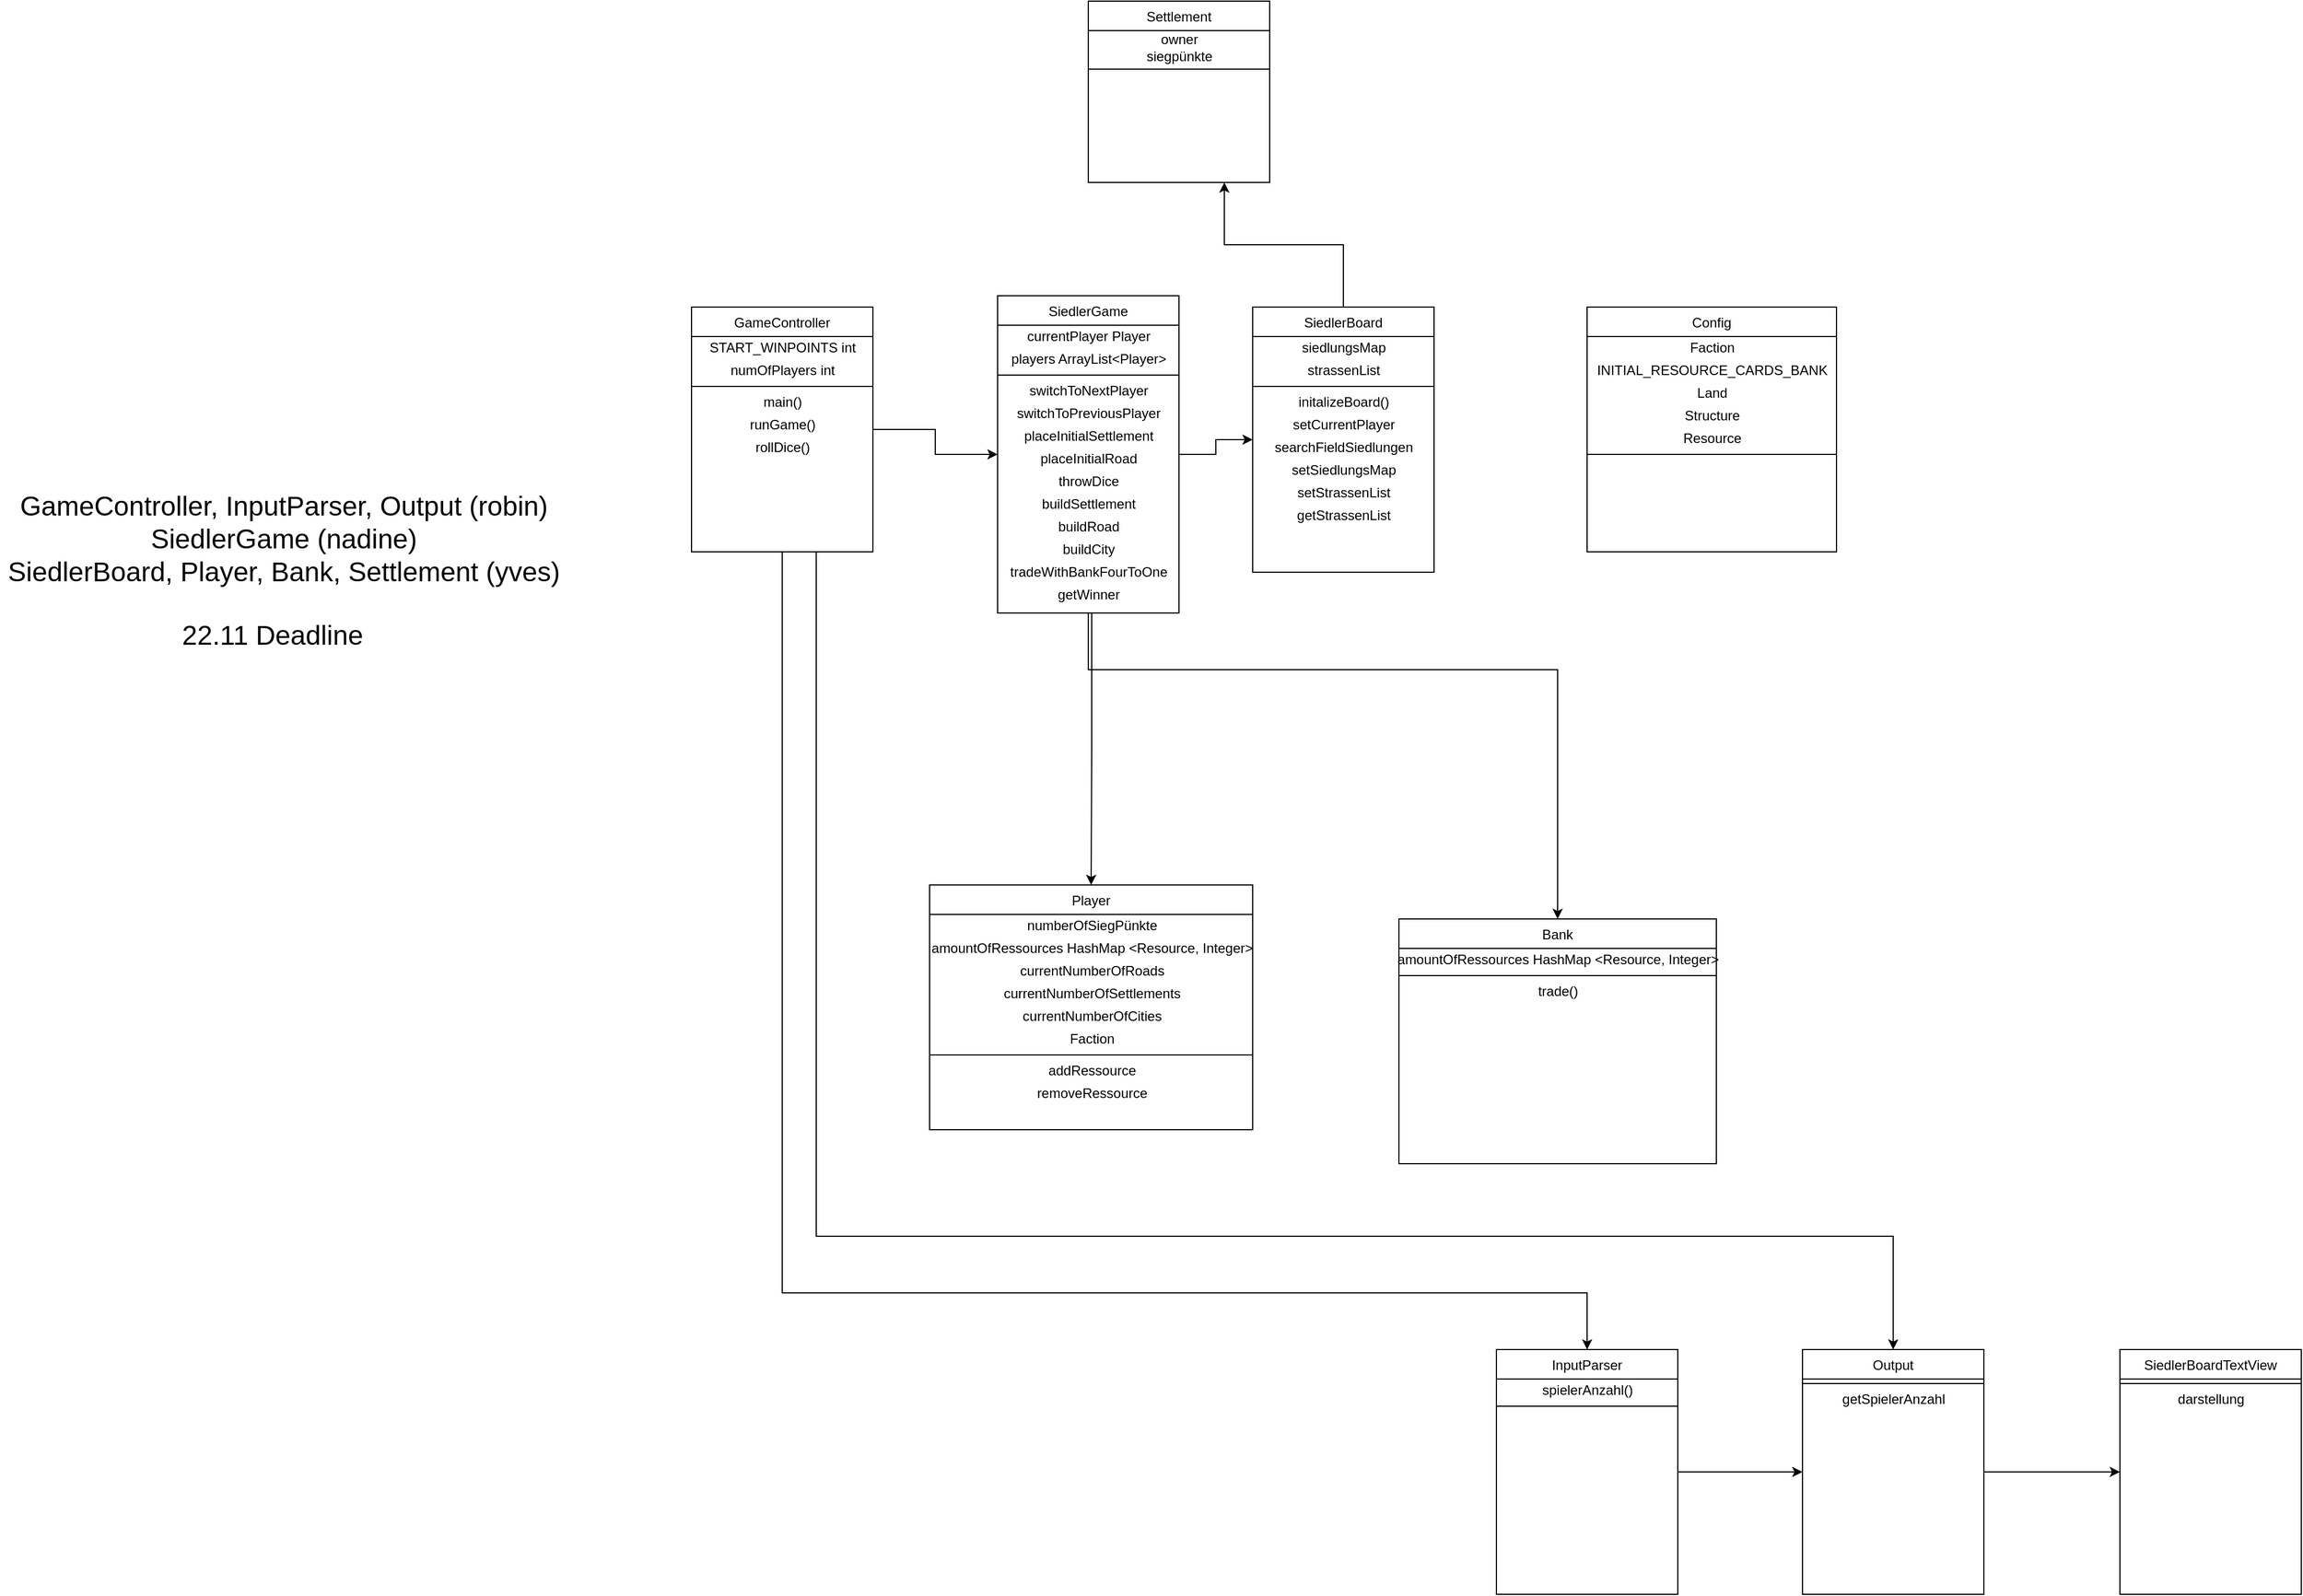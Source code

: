 <mxfile version="13.9.8" type="device"><diagram id="C5RBs43oDa-KdzZeNtuy" name="Page-1"><mxGraphModel dx="3529" dy="2484" grid="1" gridSize="10" guides="1" tooltips="1" connect="1" arrows="1" fold="1" page="1" pageScale="1" pageWidth="827" pageHeight="1169" math="0" shadow="0"><root><mxCell id="WIyWlLk6GJQsqaUBKTNV-0"/><mxCell id="WIyWlLk6GJQsqaUBKTNV-1" parent="WIyWlLk6GJQsqaUBKTNV-0"/><mxCell id="j7lORVYNSwCHHhOs77a--52" style="edgeStyle=orthogonalEdgeStyle;rounded=0;orthogonalLoop=1;jettySize=auto;html=1;entryX=0;entryY=0.5;entryDx=0;entryDy=0;" parent="WIyWlLk6GJQsqaUBKTNV-1" source="zkfFHV4jXpPFQw0GAbJ--17" target="j7lORVYNSwCHHhOs77a--0" edge="1"><mxGeometry relative="1" as="geometry"/></mxCell><mxCell id="j7lORVYNSwCHHhOs77a--72" style="edgeStyle=orthogonalEdgeStyle;rounded=0;orthogonalLoop=1;jettySize=auto;html=1;entryX=0.5;entryY=0;entryDx=0;entryDy=0;" parent="WIyWlLk6GJQsqaUBKTNV-1" source="zkfFHV4jXpPFQw0GAbJ--17" target="j7lORVYNSwCHHhOs77a--10" edge="1"><mxGeometry relative="1" as="geometry"><Array as="points"><mxPoint x="143" y="440"/><mxPoint x="143" y="440"/></Array></mxGeometry></mxCell><mxCell id="13JMkn1mWlD2eBt8-UcK-21" style="edgeStyle=orthogonalEdgeStyle;rounded=0;orthogonalLoop=1;jettySize=auto;html=1;entryX=0.5;entryY=0;entryDx=0;entryDy=0;" edge="1" parent="WIyWlLk6GJQsqaUBKTNV-1" source="zkfFHV4jXpPFQw0GAbJ--17" target="j7lORVYNSwCHHhOs77a--31"><mxGeometry relative="1" as="geometry"><Array as="points"><mxPoint x="140" y="370"/><mxPoint x="554" y="370"/></Array></mxGeometry></mxCell><mxCell id="zkfFHV4jXpPFQw0GAbJ--17" value="SiedlerGame" style="swimlane;fontStyle=0;align=center;verticalAlign=top;childLayout=stackLayout;horizontal=1;startSize=26;horizontalStack=0;resizeParent=1;resizeLast=0;collapsible=1;marginBottom=0;rounded=0;shadow=0;strokeWidth=1;" parent="WIyWlLk6GJQsqaUBKTNV-1" vertex="1"><mxGeometry x="60" y="40" width="160" height="280" as="geometry"><mxRectangle x="550" y="140" width="160" height="26" as="alternateBounds"/></mxGeometry></mxCell><mxCell id="j7lORVYNSwCHHhOs77a--71" value="currentPlayer Player" style="text;html=1;align=center;verticalAlign=middle;resizable=0;points=[];autosize=1;" parent="zkfFHV4jXpPFQw0GAbJ--17" vertex="1"><mxGeometry y="26" width="160" height="20" as="geometry"/></mxCell><mxCell id="j7lORVYNSwCHHhOs77a--73" value="&lt;div&gt;players ArrayList&amp;lt;Player&amp;gt;&lt;br&gt;&lt;/div&gt;" style="text;html=1;align=center;verticalAlign=middle;resizable=0;points=[];autosize=1;" parent="zkfFHV4jXpPFQw0GAbJ--17" vertex="1"><mxGeometry y="46" width="160" height="20" as="geometry"/></mxCell><mxCell id="zkfFHV4jXpPFQw0GAbJ--23" value="" style="line;html=1;strokeWidth=1;align=left;verticalAlign=middle;spacingTop=-1;spacingLeft=3;spacingRight=3;rotatable=0;labelPosition=right;points=[];portConstraint=eastwest;" parent="zkfFHV4jXpPFQw0GAbJ--17" vertex="1"><mxGeometry y="66" width="160" height="8" as="geometry"/></mxCell><mxCell id="j7lORVYNSwCHHhOs77a--7" value="switchToNextPlayer" style="text;html=1;align=center;verticalAlign=middle;resizable=0;points=[];autosize=1;" parent="zkfFHV4jXpPFQw0GAbJ--17" vertex="1"><mxGeometry y="74" width="160" height="20" as="geometry"/></mxCell><mxCell id="j7lORVYNSwCHHhOs77a--67" value="switchToPreviousPlayer" style="text;html=1;align=center;verticalAlign=middle;resizable=0;points=[];autosize=1;" parent="zkfFHV4jXpPFQw0GAbJ--17" vertex="1"><mxGeometry y="94" width="160" height="20" as="geometry"/></mxCell><mxCell id="j7lORVYNSwCHHhOs77a--75" value="placeInitialSettlement" style="text;html=1;align=center;verticalAlign=middle;resizable=0;points=[];autosize=1;" parent="zkfFHV4jXpPFQw0GAbJ--17" vertex="1"><mxGeometry y="114" width="160" height="20" as="geometry"/></mxCell><mxCell id="j7lORVYNSwCHHhOs77a--84" value="placeInitialRoad" style="text;html=1;align=center;verticalAlign=middle;resizable=0;points=[];autosize=1;" parent="zkfFHV4jXpPFQw0GAbJ--17" vertex="1"><mxGeometry y="134" width="160" height="20" as="geometry"/></mxCell><mxCell id="j7lORVYNSwCHHhOs77a--88" value="throwDice" style="text;html=1;align=center;verticalAlign=middle;resizable=0;points=[];autosize=1;" parent="zkfFHV4jXpPFQw0GAbJ--17" vertex="1"><mxGeometry y="154" width="160" height="20" as="geometry"/></mxCell><mxCell id="13JMkn1mWlD2eBt8-UcK-12" value="buildSettlement" style="text;html=1;align=center;verticalAlign=middle;resizable=0;points=[];autosize=1;" vertex="1" parent="zkfFHV4jXpPFQw0GAbJ--17"><mxGeometry y="174" width="160" height="20" as="geometry"/></mxCell><mxCell id="13JMkn1mWlD2eBt8-UcK-13" value="buildRoad" style="text;html=1;align=center;verticalAlign=middle;resizable=0;points=[];autosize=1;" vertex="1" parent="zkfFHV4jXpPFQw0GAbJ--17"><mxGeometry y="194" width="160" height="20" as="geometry"/></mxCell><mxCell id="13JMkn1mWlD2eBt8-UcK-14" value="buildCity" style="text;html=1;align=center;verticalAlign=middle;resizable=0;points=[];autosize=1;" vertex="1" parent="zkfFHV4jXpPFQw0GAbJ--17"><mxGeometry y="214" width="160" height="20" as="geometry"/></mxCell><mxCell id="13JMkn1mWlD2eBt8-UcK-20" value="tradeWithBankFourToOne" style="text;html=1;align=center;verticalAlign=middle;resizable=0;points=[];autosize=1;" vertex="1" parent="zkfFHV4jXpPFQw0GAbJ--17"><mxGeometry y="234" width="160" height="20" as="geometry"/></mxCell><mxCell id="13JMkn1mWlD2eBt8-UcK-26" value="getWinner" style="text;html=1;align=center;verticalAlign=middle;resizable=0;points=[];autosize=1;" vertex="1" parent="zkfFHV4jXpPFQw0GAbJ--17"><mxGeometry y="254" width="160" height="20" as="geometry"/></mxCell><mxCell id="13JMkn1mWlD2eBt8-UcK-43" style="edgeStyle=orthogonalEdgeStyle;rounded=0;orthogonalLoop=1;jettySize=auto;html=1;entryX=0.75;entryY=1;entryDx=0;entryDy=0;" edge="1" parent="WIyWlLk6GJQsqaUBKTNV-1" source="j7lORVYNSwCHHhOs77a--0" target="13JMkn1mWlD2eBt8-UcK-37"><mxGeometry relative="1" as="geometry"/></mxCell><mxCell id="j7lORVYNSwCHHhOs77a--0" value="SiedlerBoard" style="swimlane;fontStyle=0;align=center;verticalAlign=top;childLayout=stackLayout;horizontal=1;startSize=26;horizontalStack=0;resizeParent=1;resizeLast=0;collapsible=1;marginBottom=0;rounded=0;shadow=0;strokeWidth=1;" parent="WIyWlLk6GJQsqaUBKTNV-1" vertex="1"><mxGeometry x="285" y="50" width="160" height="234" as="geometry"><mxRectangle x="550" y="140" width="160" height="26" as="alternateBounds"/></mxGeometry></mxCell><mxCell id="13JMkn1mWlD2eBt8-UcK-3" value="siedlungsMap" style="text;html=1;align=center;verticalAlign=middle;resizable=0;points=[];autosize=1;" vertex="1" parent="j7lORVYNSwCHHhOs77a--0"><mxGeometry y="26" width="160" height="20" as="geometry"/></mxCell><mxCell id="13JMkn1mWlD2eBt8-UcK-4" value="strassenList" style="text;html=1;align=center;verticalAlign=middle;resizable=0;points=[];autosize=1;" vertex="1" parent="j7lORVYNSwCHHhOs77a--0"><mxGeometry y="46" width="160" height="20" as="geometry"/></mxCell><mxCell id="j7lORVYNSwCHHhOs77a--1" value="" style="line;html=1;strokeWidth=1;align=left;verticalAlign=middle;spacingTop=-1;spacingLeft=3;spacingRight=3;rotatable=0;labelPosition=right;points=[];portConstraint=eastwest;" parent="j7lORVYNSwCHHhOs77a--0" vertex="1"><mxGeometry y="66" width="160" height="8" as="geometry"/></mxCell><mxCell id="j7lORVYNSwCHHhOs77a--43" value="initalizeBoard()" style="text;html=1;align=center;verticalAlign=middle;resizable=0;points=[];autosize=1;" parent="j7lORVYNSwCHHhOs77a--0" vertex="1"><mxGeometry y="74" width="160" height="20" as="geometry"/></mxCell><mxCell id="j7lORVYNSwCHHhOs77a--74" value="setCurrentPlayer" style="text;html=1;align=center;verticalAlign=middle;resizable=0;points=[];autosize=1;" parent="j7lORVYNSwCHHhOs77a--0" vertex="1"><mxGeometry y="94" width="160" height="20" as="geometry"/></mxCell><mxCell id="j7lORVYNSwCHHhOs77a--91" value="searchFieldSiedlungen" style="text;html=1;align=center;verticalAlign=middle;resizable=0;points=[];autosize=1;" parent="j7lORVYNSwCHHhOs77a--0" vertex="1"><mxGeometry y="114" width="160" height="20" as="geometry"/></mxCell><mxCell id="13JMkn1mWlD2eBt8-UcK-22" value="setSiedlungsMap" style="text;html=1;align=center;verticalAlign=middle;resizable=0;points=[];autosize=1;" vertex="1" parent="j7lORVYNSwCHHhOs77a--0"><mxGeometry y="134" width="160" height="20" as="geometry"/></mxCell><mxCell id="13JMkn1mWlD2eBt8-UcK-23" value="setStrassenList" style="text;html=1;align=center;verticalAlign=middle;resizable=0;points=[];autosize=1;" vertex="1" parent="j7lORVYNSwCHHhOs77a--0"><mxGeometry y="154" width="160" height="20" as="geometry"/></mxCell><mxCell id="13JMkn1mWlD2eBt8-UcK-25" value="getStrassenList" style="text;html=1;align=center;verticalAlign=middle;resizable=0;points=[];autosize=1;" vertex="1" parent="j7lORVYNSwCHHhOs77a--0"><mxGeometry y="174" width="160" height="20" as="geometry"/></mxCell><mxCell id="j7lORVYNSwCHHhOs77a--2" value="Config" style="swimlane;fontStyle=0;align=center;verticalAlign=top;childLayout=stackLayout;horizontal=1;startSize=26;horizontalStack=0;resizeParent=1;resizeLast=0;collapsible=1;marginBottom=0;rounded=0;shadow=0;strokeWidth=1;" parent="WIyWlLk6GJQsqaUBKTNV-1" vertex="1"><mxGeometry x="580" y="50" width="220" height="216" as="geometry"><mxRectangle x="550" y="140" width="160" height="26" as="alternateBounds"/></mxGeometry></mxCell><mxCell id="13JMkn1mWlD2eBt8-UcK-17" value="Faction" style="text;html=1;align=center;verticalAlign=middle;resizable=0;points=[];autosize=1;" vertex="1" parent="j7lORVYNSwCHHhOs77a--2"><mxGeometry y="26" width="220" height="20" as="geometry"/></mxCell><mxCell id="13JMkn1mWlD2eBt8-UcK-16" value="INITIAL_RESOURCE_CARDS_BANK" style="text;html=1;align=center;verticalAlign=middle;resizable=0;points=[];autosize=1;" vertex="1" parent="j7lORVYNSwCHHhOs77a--2"><mxGeometry y="46" width="220" height="20" as="geometry"/></mxCell><mxCell id="13JMkn1mWlD2eBt8-UcK-19" value="Land" style="text;html=1;align=center;verticalAlign=middle;resizable=0;points=[];autosize=1;" vertex="1" parent="j7lORVYNSwCHHhOs77a--2"><mxGeometry y="66" width="220" height="20" as="geometry"/></mxCell><mxCell id="13JMkn1mWlD2eBt8-UcK-24" value="Structure" style="text;html=1;align=center;verticalAlign=middle;resizable=0;points=[];autosize=1;" vertex="1" parent="j7lORVYNSwCHHhOs77a--2"><mxGeometry y="86" width="220" height="20" as="geometry"/></mxCell><mxCell id="13JMkn1mWlD2eBt8-UcK-18" value="Resource" style="text;html=1;align=center;verticalAlign=middle;resizable=0;points=[];autosize=1;" vertex="1" parent="j7lORVYNSwCHHhOs77a--2"><mxGeometry y="106" width="220" height="20" as="geometry"/></mxCell><mxCell id="j7lORVYNSwCHHhOs77a--3" value="" style="line;html=1;strokeWidth=1;align=left;verticalAlign=middle;spacingTop=-1;spacingLeft=3;spacingRight=3;rotatable=0;labelPosition=right;points=[];portConstraint=eastwest;" parent="j7lORVYNSwCHHhOs77a--2" vertex="1"><mxGeometry y="126" width="220" height="8" as="geometry"/></mxCell><mxCell id="j7lORVYNSwCHHhOs77a--4" value="SiedlerBoardTextView" style="swimlane;fontStyle=0;align=center;verticalAlign=top;childLayout=stackLayout;horizontal=1;startSize=26;horizontalStack=0;resizeParent=1;resizeLast=0;collapsible=1;marginBottom=0;rounded=0;shadow=0;strokeWidth=1;" parent="WIyWlLk6GJQsqaUBKTNV-1" vertex="1"><mxGeometry x="1050" y="970" width="160" height="216" as="geometry"><mxRectangle x="550" y="140" width="160" height="26" as="alternateBounds"/></mxGeometry></mxCell><mxCell id="j7lORVYNSwCHHhOs77a--5" value="" style="line;html=1;strokeWidth=1;align=left;verticalAlign=middle;spacingTop=-1;spacingLeft=3;spacingRight=3;rotatable=0;labelPosition=right;points=[];portConstraint=eastwest;" parent="j7lORVYNSwCHHhOs77a--4" vertex="1"><mxGeometry y="26" width="160" height="8" as="geometry"/></mxCell><mxCell id="j7lORVYNSwCHHhOs77a--9" value="darstellung" style="text;html=1;align=center;verticalAlign=middle;resizable=0;points=[];autosize=1;" parent="j7lORVYNSwCHHhOs77a--4" vertex="1"><mxGeometry y="34" width="160" height="20" as="geometry"/></mxCell><mxCell id="j7lORVYNSwCHHhOs77a--10" value="Player" style="swimlane;fontStyle=0;align=center;verticalAlign=top;childLayout=stackLayout;horizontal=1;startSize=26;horizontalStack=0;resizeParent=1;resizeLast=0;collapsible=1;marginBottom=0;rounded=0;shadow=0;strokeWidth=1;" parent="WIyWlLk6GJQsqaUBKTNV-1" vertex="1"><mxGeometry y="560" width="285" height="216" as="geometry"><mxRectangle x="550" y="140" width="160" height="26" as="alternateBounds"/></mxGeometry></mxCell><mxCell id="j7lORVYNSwCHHhOs77a--28" value="numberOfSiegPünkte" style="text;html=1;align=center;verticalAlign=middle;resizable=0;points=[];autosize=1;" parent="j7lORVYNSwCHHhOs77a--10" vertex="1"><mxGeometry y="26" width="285" height="20" as="geometry"/></mxCell><mxCell id="j7lORVYNSwCHHhOs77a--29" value="amountOfRessources HashMap &amp;lt;Resource, Integer&amp;gt;" style="text;html=1;align=center;verticalAlign=middle;resizable=0;points=[];autosize=1;" parent="j7lORVYNSwCHHhOs77a--10" vertex="1"><mxGeometry y="46" width="285" height="20" as="geometry"/></mxCell><mxCell id="13JMkn1mWlD2eBt8-UcK-7" value="currentNumberOfRoads" style="text;html=1;align=center;verticalAlign=middle;resizable=0;points=[];autosize=1;" vertex="1" parent="j7lORVYNSwCHHhOs77a--10"><mxGeometry y="66" width="285" height="20" as="geometry"/></mxCell><mxCell id="13JMkn1mWlD2eBt8-UcK-8" value="currentNumberOfSettlements" style="text;html=1;align=center;verticalAlign=middle;resizable=0;points=[];autosize=1;" vertex="1" parent="j7lORVYNSwCHHhOs77a--10"><mxGeometry y="86" width="285" height="20" as="geometry"/></mxCell><mxCell id="13JMkn1mWlD2eBt8-UcK-9" value="currentNumberOfCities" style="text;html=1;align=center;verticalAlign=middle;resizable=0;points=[];autosize=1;" vertex="1" parent="j7lORVYNSwCHHhOs77a--10"><mxGeometry y="106" width="285" height="20" as="geometry"/></mxCell><mxCell id="j7lORVYNSwCHHhOs77a--87" value="Faction" style="text;html=1;align=center;verticalAlign=middle;resizable=0;points=[];autosize=1;" parent="j7lORVYNSwCHHhOs77a--10" vertex="1"><mxGeometry y="126" width="285" height="20" as="geometry"/></mxCell><mxCell id="j7lORVYNSwCHHhOs77a--11" value="" style="line;html=1;strokeWidth=1;align=left;verticalAlign=middle;spacingTop=-1;spacingLeft=3;spacingRight=3;rotatable=0;labelPosition=right;points=[];portConstraint=eastwest;" parent="j7lORVYNSwCHHhOs77a--10" vertex="1"><mxGeometry y="146" width="285" height="8" as="geometry"/></mxCell><mxCell id="j7lORVYNSwCHHhOs77a--85" value="addRessource" style="text;html=1;align=center;verticalAlign=middle;resizable=0;points=[];autosize=1;" parent="j7lORVYNSwCHHhOs77a--10" vertex="1"><mxGeometry y="154" width="285" height="20" as="geometry"/></mxCell><mxCell id="j7lORVYNSwCHHhOs77a--86" value="removeRessource" style="text;html=1;align=center;verticalAlign=middle;resizable=0;points=[];autosize=1;" parent="j7lORVYNSwCHHhOs77a--10" vertex="1"><mxGeometry y="174" width="285" height="20" as="geometry"/></mxCell><mxCell id="j7lORVYNSwCHHhOs77a--31" value="Bank" style="swimlane;fontStyle=0;align=center;verticalAlign=top;childLayout=stackLayout;horizontal=1;startSize=26;horizontalStack=0;resizeParent=1;resizeLast=0;collapsible=1;marginBottom=0;rounded=0;shadow=0;strokeWidth=1;" parent="WIyWlLk6GJQsqaUBKTNV-1" vertex="1"><mxGeometry x="414" y="590" width="280" height="216" as="geometry"><mxRectangle x="550" y="140" width="160" height="26" as="alternateBounds"/></mxGeometry></mxCell><mxCell id="j7lORVYNSwCHHhOs77a--33" value="amountOfRessources HashMap &amp;lt;Resource, Integer&amp;gt;" style="text;html=1;align=center;verticalAlign=middle;resizable=0;points=[];autosize=1;" parent="j7lORVYNSwCHHhOs77a--31" vertex="1"><mxGeometry y="26" width="280" height="20" as="geometry"/></mxCell><mxCell id="j7lORVYNSwCHHhOs77a--32" value="" style="line;html=1;strokeWidth=1;align=left;verticalAlign=middle;spacingTop=-1;spacingLeft=3;spacingRight=3;rotatable=0;labelPosition=right;points=[];portConstraint=eastwest;" parent="j7lORVYNSwCHHhOs77a--31" vertex="1"><mxGeometry y="46" width="280" height="8" as="geometry"/></mxCell><mxCell id="j7lORVYNSwCHHhOs77a--37" value="trade()" style="text;html=1;align=center;verticalAlign=middle;resizable=0;points=[];autosize=1;" parent="j7lORVYNSwCHHhOs77a--31" vertex="1"><mxGeometry y="54" width="280" height="20" as="geometry"/></mxCell><mxCell id="13JMkn1mWlD2eBt8-UcK-30" style="edgeStyle=orthogonalEdgeStyle;rounded=0;orthogonalLoop=1;jettySize=auto;html=1;entryX=0;entryY=0.5;entryDx=0;entryDy=0;" edge="1" parent="WIyWlLk6GJQsqaUBKTNV-1" source="j7lORVYNSwCHHhOs77a--39" target="j7lORVYNSwCHHhOs77a--4"><mxGeometry relative="1" as="geometry"/></mxCell><mxCell id="j7lORVYNSwCHHhOs77a--39" value="Output" style="swimlane;fontStyle=0;align=center;verticalAlign=top;childLayout=stackLayout;horizontal=1;startSize=26;horizontalStack=0;resizeParent=1;resizeLast=0;collapsible=1;marginBottom=0;rounded=0;shadow=0;strokeWidth=1;" parent="WIyWlLk6GJQsqaUBKTNV-1" vertex="1"><mxGeometry x="770" y="970" width="160" height="216" as="geometry"><mxRectangle x="550" y="140" width="160" height="26" as="alternateBounds"/></mxGeometry></mxCell><mxCell id="j7lORVYNSwCHHhOs77a--40" value="" style="line;html=1;strokeWidth=1;align=left;verticalAlign=middle;spacingTop=-1;spacingLeft=3;spacingRight=3;rotatable=0;labelPosition=right;points=[];portConstraint=eastwest;" parent="j7lORVYNSwCHHhOs77a--39" vertex="1"><mxGeometry y="26" width="160" height="8" as="geometry"/></mxCell><mxCell id="j7lORVYNSwCHHhOs77a--62" value="getSpielerAnzahl" style="text;html=1;align=center;verticalAlign=middle;resizable=0;points=[];autosize=1;" parent="j7lORVYNSwCHHhOs77a--39" vertex="1"><mxGeometry y="34" width="160" height="20" as="geometry"/></mxCell><mxCell id="13JMkn1mWlD2eBt8-UcK-28" style="edgeStyle=orthogonalEdgeStyle;rounded=0;orthogonalLoop=1;jettySize=auto;html=1;entryX=0;entryY=0.5;entryDx=0;entryDy=0;" edge="1" parent="WIyWlLk6GJQsqaUBKTNV-1" source="j7lORVYNSwCHHhOs77a--41" target="j7lORVYNSwCHHhOs77a--39"><mxGeometry relative="1" as="geometry"/></mxCell><mxCell id="j7lORVYNSwCHHhOs77a--41" value="InputParser" style="swimlane;fontStyle=0;align=center;verticalAlign=top;childLayout=stackLayout;horizontal=1;startSize=26;horizontalStack=0;resizeParent=1;resizeLast=0;collapsible=1;marginBottom=0;rounded=0;shadow=0;strokeWidth=1;" parent="WIyWlLk6GJQsqaUBKTNV-1" vertex="1"><mxGeometry x="500" y="970" width="160" height="216" as="geometry"><mxRectangle x="550" y="140" width="160" height="26" as="alternateBounds"/></mxGeometry></mxCell><mxCell id="j7lORVYNSwCHHhOs77a--59" value="spielerAnzahl()" style="text;html=1;align=center;verticalAlign=middle;resizable=0;points=[];autosize=1;" parent="j7lORVYNSwCHHhOs77a--41" vertex="1"><mxGeometry y="26" width="160" height="20" as="geometry"/></mxCell><mxCell id="j7lORVYNSwCHHhOs77a--42" value="" style="line;html=1;strokeWidth=1;align=left;verticalAlign=middle;spacingTop=-1;spacingLeft=3;spacingRight=3;rotatable=0;labelPosition=right;points=[];portConstraint=eastwest;" parent="j7lORVYNSwCHHhOs77a--41" vertex="1"><mxGeometry y="46" width="160" height="8" as="geometry"/></mxCell><mxCell id="j7lORVYNSwCHHhOs77a--53" style="edgeStyle=orthogonalEdgeStyle;rounded=0;orthogonalLoop=1;jettySize=auto;html=1;entryX=0;entryY=0.5;entryDx=0;entryDy=0;" parent="WIyWlLk6GJQsqaUBKTNV-1" source="j7lORVYNSwCHHhOs77a--47" target="zkfFHV4jXpPFQw0GAbJ--17" edge="1"><mxGeometry relative="1" as="geometry"/></mxCell><mxCell id="j7lORVYNSwCHHhOs77a--57" style="edgeStyle=orthogonalEdgeStyle;rounded=0;orthogonalLoop=1;jettySize=auto;html=1;exitX=0.5;exitY=1;exitDx=0;exitDy=0;entryX=0.5;entryY=0;entryDx=0;entryDy=0;" parent="WIyWlLk6GJQsqaUBKTNV-1" source="j7lORVYNSwCHHhOs77a--47" target="j7lORVYNSwCHHhOs77a--41" edge="1"><mxGeometry relative="1" as="geometry"><Array as="points"><mxPoint x="-130" y="920"/><mxPoint x="580" y="920"/></Array></mxGeometry></mxCell><mxCell id="j7lORVYNSwCHHhOs77a--63" style="edgeStyle=orthogonalEdgeStyle;rounded=0;orthogonalLoop=1;jettySize=auto;html=1;entryX=0.5;entryY=0;entryDx=0;entryDy=0;" parent="WIyWlLk6GJQsqaUBKTNV-1" source="j7lORVYNSwCHHhOs77a--47" target="j7lORVYNSwCHHhOs77a--39" edge="1"><mxGeometry relative="1" as="geometry"><Array as="points"><mxPoint x="-100" y="870"/><mxPoint x="850" y="870"/></Array></mxGeometry></mxCell><mxCell id="j7lORVYNSwCHHhOs77a--47" value="GameController" style="swimlane;fontStyle=0;align=center;verticalAlign=top;childLayout=stackLayout;horizontal=1;startSize=26;horizontalStack=0;resizeParent=1;resizeLast=0;collapsible=1;marginBottom=0;rounded=0;shadow=0;strokeWidth=1;" parent="WIyWlLk6GJQsqaUBKTNV-1" vertex="1"><mxGeometry x="-210" y="50" width="160" height="216" as="geometry"><mxRectangle x="550" y="140" width="160" height="26" as="alternateBounds"/></mxGeometry></mxCell><mxCell id="j7lORVYNSwCHHhOs77a--55" value="START_WINPOINTS int" style="text;html=1;align=center;verticalAlign=middle;resizable=0;points=[];autosize=1;" parent="j7lORVYNSwCHHhOs77a--47" vertex="1"><mxGeometry y="26" width="160" height="20" as="geometry"/></mxCell><mxCell id="j7lORVYNSwCHHhOs77a--56" value="numOfPlayers int" style="text;html=1;align=center;verticalAlign=middle;resizable=0;points=[];autosize=1;" parent="j7lORVYNSwCHHhOs77a--47" vertex="1"><mxGeometry y="46" width="160" height="20" as="geometry"/></mxCell><mxCell id="j7lORVYNSwCHHhOs77a--48" value="" style="line;html=1;strokeWidth=1;align=left;verticalAlign=middle;spacingTop=-1;spacingLeft=3;spacingRight=3;rotatable=0;labelPosition=right;points=[];portConstraint=eastwest;" parent="j7lORVYNSwCHHhOs77a--47" vertex="1"><mxGeometry y="66" width="160" height="8" as="geometry"/></mxCell><mxCell id="j7lORVYNSwCHHhOs77a--50" value="main()" style="text;html=1;align=center;verticalAlign=middle;resizable=0;points=[];autosize=1;" parent="j7lORVYNSwCHHhOs77a--47" vertex="1"><mxGeometry y="74" width="160" height="20" as="geometry"/></mxCell><mxCell id="j7lORVYNSwCHHhOs77a--51" value="runGame()" style="text;html=1;align=center;verticalAlign=middle;resizable=0;points=[];autosize=1;" parent="j7lORVYNSwCHHhOs77a--47" vertex="1"><mxGeometry y="94" width="160" height="20" as="geometry"/></mxCell><mxCell id="j7lORVYNSwCHHhOs77a--89" value="rollDice() " style="text;html=1;align=center;verticalAlign=middle;resizable=0;points=[];autosize=1;" parent="j7lORVYNSwCHHhOs77a--47" vertex="1"><mxGeometry y="114" width="160" height="20" as="geometry"/></mxCell><mxCell id="13JMkn1mWlD2eBt8-UcK-33" value="&lt;font style=&quot;font-size: 24px&quot;&gt;&lt;br&gt;&lt;/font&gt;" style="text;html=1;align=center;verticalAlign=middle;resizable=0;points=[];autosize=1;" vertex="1" parent="WIyWlLk6GJQsqaUBKTNV-1"><mxGeometry x="-540" y="140" width="20" height="20" as="geometry"/></mxCell><mxCell id="13JMkn1mWlD2eBt8-UcK-35" value="&lt;font style=&quot;font-size: 24px&quot;&gt;GameController, InputParser, Output (robin)&lt;br&gt;SiedlerGame (nadine)&lt;br&gt;SiedlerBoard, Player, Bank, Settlement &lt;/font&gt;&lt;font style=&quot;font-size: 24px&quot;&gt;(yves)&lt;/font&gt;" style="text;html=1;align=center;verticalAlign=middle;resizable=0;points=[];autosize=1;" vertex="1" parent="WIyWlLk6GJQsqaUBKTNV-1"><mxGeometry x="-820" y="225" width="500" height="60" as="geometry"/></mxCell><mxCell id="13JMkn1mWlD2eBt8-UcK-37" value="Settlement" style="swimlane;fontStyle=0;align=center;verticalAlign=top;childLayout=stackLayout;horizontal=1;startSize=26;horizontalStack=0;resizeParent=1;resizeLast=0;collapsible=1;marginBottom=0;rounded=0;shadow=0;strokeWidth=1;" vertex="1" parent="WIyWlLk6GJQsqaUBKTNV-1"><mxGeometry x="140" y="-220" width="160" height="160" as="geometry"><mxRectangle x="550" y="140" width="160" height="26" as="alternateBounds"/></mxGeometry></mxCell><mxCell id="13JMkn1mWlD2eBt8-UcK-38" value="owner&lt;br&gt;siegpünkte" style="text;html=1;align=center;verticalAlign=middle;resizable=0;points=[];autosize=1;" vertex="1" parent="13JMkn1mWlD2eBt8-UcK-37"><mxGeometry y="26" width="160" height="30" as="geometry"/></mxCell><mxCell id="13JMkn1mWlD2eBt8-UcK-39" value="" style="line;html=1;strokeWidth=1;align=left;verticalAlign=middle;spacingTop=-1;spacingLeft=3;spacingRight=3;rotatable=0;labelPosition=right;points=[];portConstraint=eastwest;" vertex="1" parent="13JMkn1mWlD2eBt8-UcK-37"><mxGeometry y="56" width="160" height="8" as="geometry"/></mxCell><mxCell id="13JMkn1mWlD2eBt8-UcK-44" value="&lt;font style=&quot;font-size: 24px&quot;&gt;22.11 Deadline&lt;/font&gt;" style="text;html=1;align=center;verticalAlign=middle;resizable=0;points=[];autosize=1;" vertex="1" parent="WIyWlLk6GJQsqaUBKTNV-1"><mxGeometry x="-670" y="330" width="180" height="20" as="geometry"/></mxCell></root></mxGraphModel></diagram></mxfile>